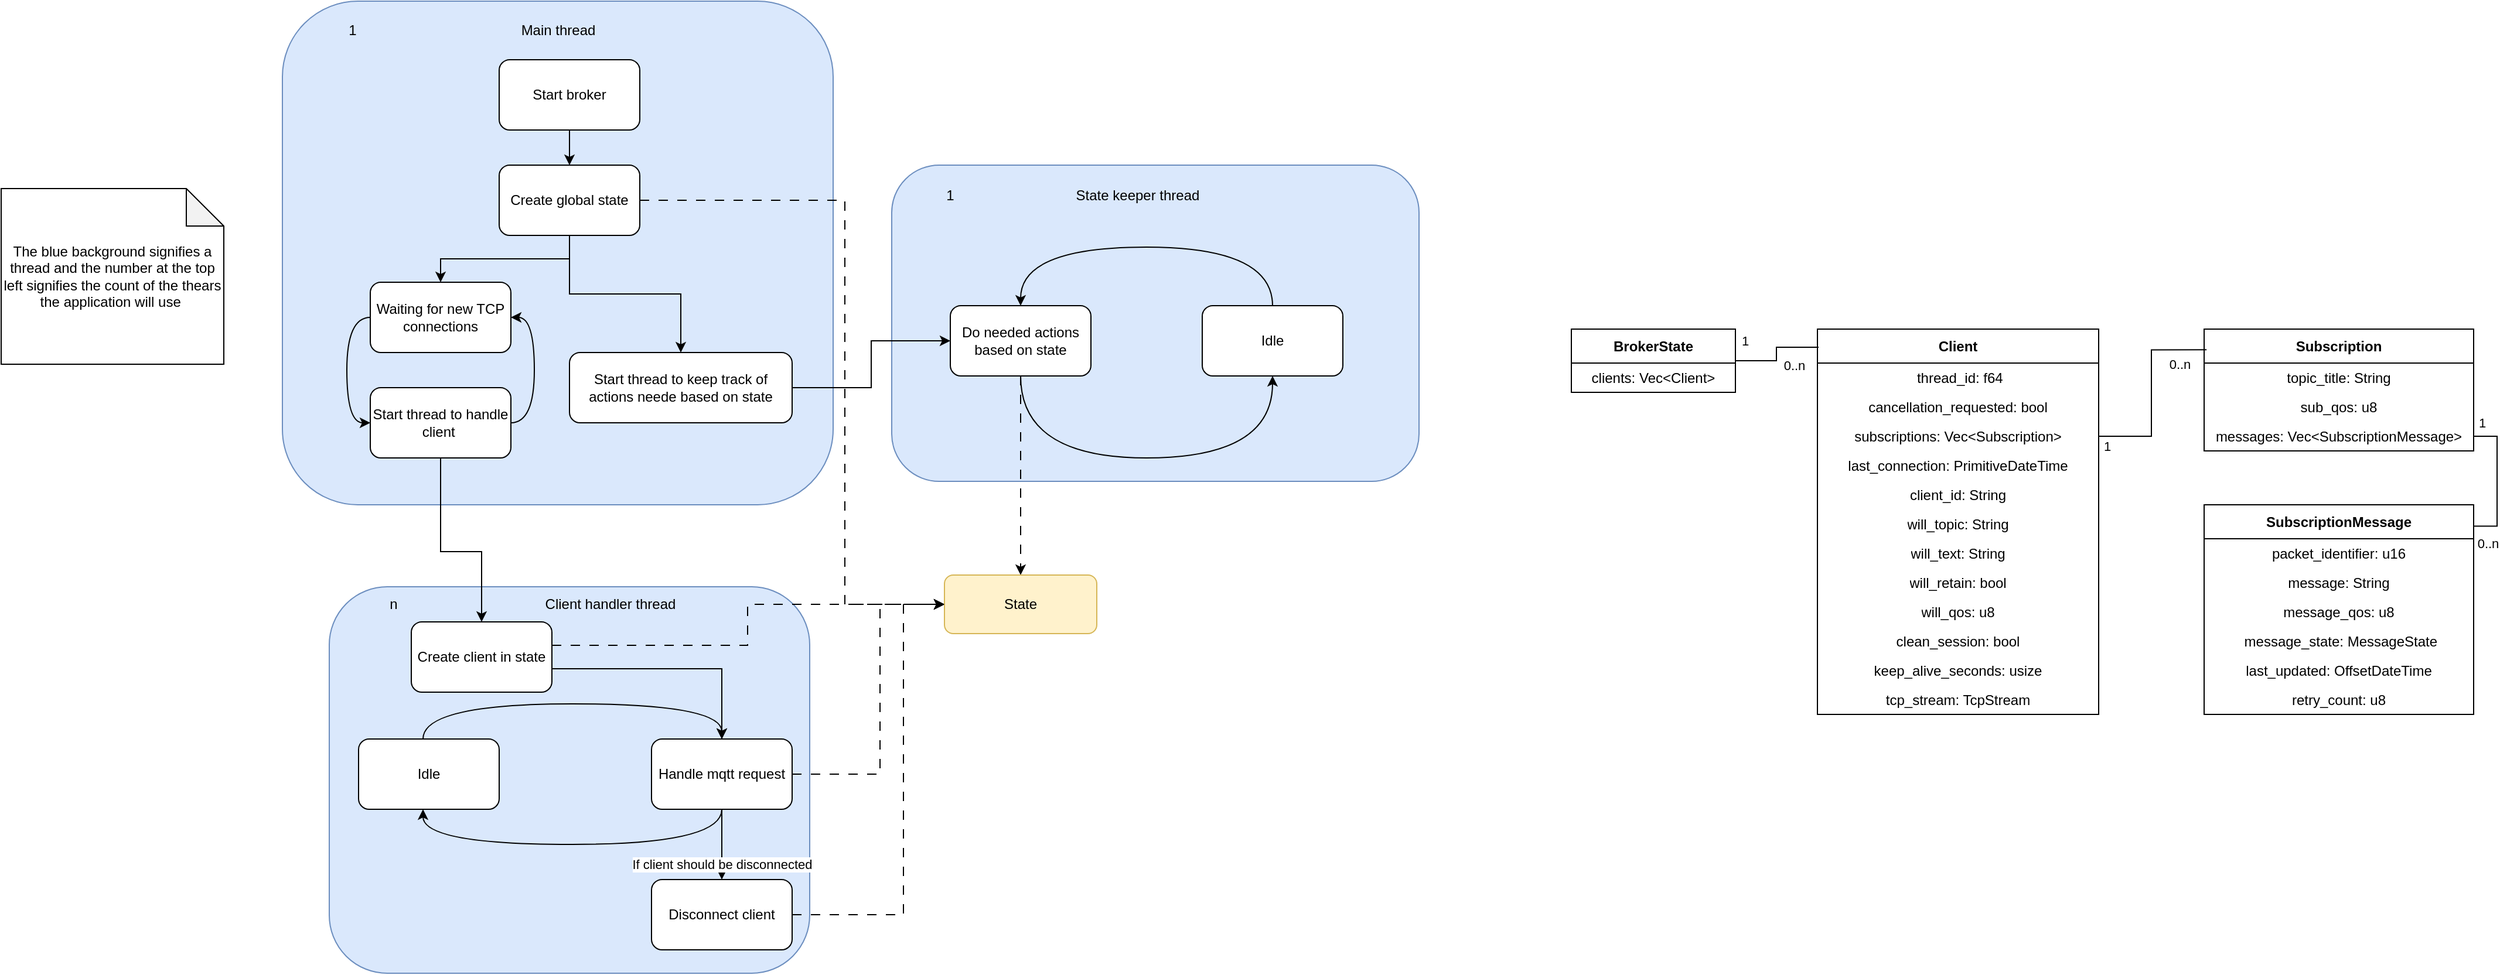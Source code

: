 <mxfile version="23.1.1" type="device">
  <diagram name="Side-1" id="M_6rrZ2diby-f0foozvZ">
    <mxGraphModel dx="2555" dy="2119" grid="1" gridSize="10" guides="1" tooltips="1" connect="1" arrows="1" fold="1" page="1" pageScale="1" pageWidth="827" pageHeight="1169" math="0" shadow="0">
      <root>
        <mxCell id="0" />
        <mxCell id="1" parent="0" />
        <mxCell id="9GyI2wmewtFSDXP9VZMQ-3" value="" style="rounded=1;whiteSpace=wrap;html=1;fillColor=#dae8fc;strokeColor=#6c8ebf;" parent="1" vertex="1">
          <mxGeometry x="120" y="-20" width="470" height="430" as="geometry" />
        </mxCell>
        <mxCell id="9GyI2wmewtFSDXP9VZMQ-2" value="" style="rounded=1;whiteSpace=wrap;html=1;fillColor=#dae8fc;strokeColor=#6c8ebf;" parent="1" vertex="1">
          <mxGeometry x="160" y="480" width="410" height="330" as="geometry" />
        </mxCell>
        <mxCell id="P2snbEfWk6xn78w6VL1k-24" style="edgeStyle=orthogonalEdgeStyle;rounded=0;orthogonalLoop=1;jettySize=auto;html=1;entryX=0;entryY=0.5;entryDx=0;entryDy=0;curved=1;exitX=0;exitY=0.5;exitDx=0;exitDy=0;" edge="1" parent="1" source="9GyI2wmewtFSDXP9VZMQ-1" target="9GyI2wmewtFSDXP9VZMQ-25">
          <mxGeometry relative="1" as="geometry" />
        </mxCell>
        <mxCell id="9GyI2wmewtFSDXP9VZMQ-1" value="Waiting for new TCP connections" style="rounded=1;whiteSpace=wrap;html=1;" parent="1" vertex="1">
          <mxGeometry x="195" y="220" width="120" height="60" as="geometry" />
        </mxCell>
        <mxCell id="9GyI2wmewtFSDXP9VZMQ-18" value="" style="rounded=1;whiteSpace=wrap;html=1;fillColor=#dae8fc;strokeColor=#6c8ebf;" parent="1" vertex="1">
          <mxGeometry x="640" y="120" width="450" height="270" as="geometry" />
        </mxCell>
        <mxCell id="9GyI2wmewtFSDXP9VZMQ-31" style="edgeStyle=orthogonalEdgeStyle;rounded=0;orthogonalLoop=1;jettySize=auto;html=1;curved=1;" parent="1" source="9GyI2wmewtFSDXP9VZMQ-19" target="9GyI2wmewtFSDXP9VZMQ-22" edge="1">
          <mxGeometry relative="1" as="geometry">
            <Array as="points">
              <mxPoint x="240" y="580" />
              <mxPoint x="495" y="580" />
            </Array>
          </mxGeometry>
        </mxCell>
        <mxCell id="9GyI2wmewtFSDXP9VZMQ-19" value="Idle" style="rounded=1;whiteSpace=wrap;html=1;" parent="1" vertex="1">
          <mxGeometry x="185" y="610" width="120" height="60" as="geometry" />
        </mxCell>
        <mxCell id="9GyI2wmewtFSDXP9VZMQ-20" value="The blue background signifies a thread and the number at the top left signifies the count of the thears the application will use&amp;nbsp;" style="shape=note;whiteSpace=wrap;html=1;backgroundOutline=1;darkOpacity=0.05;size=32;" parent="1" vertex="1">
          <mxGeometry x="-120" y="140" width="190" height="150" as="geometry" />
        </mxCell>
        <mxCell id="9GyI2wmewtFSDXP9VZMQ-30" style="edgeStyle=orthogonalEdgeStyle;rounded=0;orthogonalLoop=1;jettySize=auto;html=1;curved=1;" parent="1" source="9GyI2wmewtFSDXP9VZMQ-22" target="9GyI2wmewtFSDXP9VZMQ-19" edge="1">
          <mxGeometry relative="1" as="geometry">
            <Array as="points">
              <mxPoint x="495" y="700" />
              <mxPoint x="240" y="700" />
            </Array>
          </mxGeometry>
        </mxCell>
        <mxCell id="9GyI2wmewtFSDXP9VZMQ-34" style="edgeStyle=orthogonalEdgeStyle;rounded=0;orthogonalLoop=1;jettySize=auto;html=1;curved=1;" parent="1" source="9GyI2wmewtFSDXP9VZMQ-22" target="9GyI2wmewtFSDXP9VZMQ-33" edge="1">
          <mxGeometry relative="1" as="geometry" />
        </mxCell>
        <mxCell id="9GyI2wmewtFSDXP9VZMQ-35" value="If client should be disconnected" style="edgeLabel;html=1;align=center;verticalAlign=middle;resizable=0;points=[];" parent="9GyI2wmewtFSDXP9VZMQ-34" vertex="1" connectable="0">
          <mxGeometry x="-0.114" y="-2" relative="1" as="geometry">
            <mxPoint x="2" y="20" as="offset" />
          </mxGeometry>
        </mxCell>
        <mxCell id="P2snbEfWk6xn78w6VL1k-91" style="edgeStyle=orthogonalEdgeStyle;rounded=0;orthogonalLoop=1;jettySize=auto;html=1;dashed=1;dashPattern=8 8;" edge="1" parent="1" source="9GyI2wmewtFSDXP9VZMQ-22" target="P2snbEfWk6xn78w6VL1k-29">
          <mxGeometry relative="1" as="geometry">
            <Array as="points">
              <mxPoint x="630" y="640" />
              <mxPoint x="630" y="495" />
            </Array>
          </mxGeometry>
        </mxCell>
        <mxCell id="9GyI2wmewtFSDXP9VZMQ-22" value="Handle mqtt request" style="rounded=1;whiteSpace=wrap;html=1;" parent="1" vertex="1">
          <mxGeometry x="435" y="610" width="120" height="60" as="geometry" />
        </mxCell>
        <mxCell id="P2snbEfWk6xn78w6VL1k-20" style="edgeStyle=orthogonalEdgeStyle;rounded=0;orthogonalLoop=1;jettySize=auto;html=1;entryX=0.5;entryY=0;entryDx=0;entryDy=0;" edge="1" parent="1" source="9GyI2wmewtFSDXP9VZMQ-25" target="P2snbEfWk6xn78w6VL1k-19">
          <mxGeometry relative="1" as="geometry">
            <Array as="points">
              <mxPoint x="255" y="450" />
              <mxPoint x="290" y="450" />
            </Array>
          </mxGeometry>
        </mxCell>
        <mxCell id="P2snbEfWk6xn78w6VL1k-25" style="edgeStyle=orthogonalEdgeStyle;rounded=0;orthogonalLoop=1;jettySize=auto;html=1;entryX=1;entryY=0.5;entryDx=0;entryDy=0;curved=1;exitX=1;exitY=0.5;exitDx=0;exitDy=0;" edge="1" parent="1" source="9GyI2wmewtFSDXP9VZMQ-25" target="9GyI2wmewtFSDXP9VZMQ-1">
          <mxGeometry relative="1" as="geometry" />
        </mxCell>
        <mxCell id="9GyI2wmewtFSDXP9VZMQ-25" value="Start thread to handle client&amp;nbsp;" style="rounded=1;whiteSpace=wrap;html=1;" parent="1" vertex="1">
          <mxGeometry x="195" y="310" width="120" height="60" as="geometry" />
        </mxCell>
        <mxCell id="P2snbEfWk6xn78w6VL1k-92" style="edgeStyle=orthogonalEdgeStyle;rounded=0;orthogonalLoop=1;jettySize=auto;html=1;entryX=0;entryY=0.5;entryDx=0;entryDy=0;dashed=1;dashPattern=8 8;" edge="1" parent="1" source="9GyI2wmewtFSDXP9VZMQ-33" target="P2snbEfWk6xn78w6VL1k-29">
          <mxGeometry relative="1" as="geometry">
            <Array as="points">
              <mxPoint x="650" y="760" />
              <mxPoint x="650" y="495" />
            </Array>
          </mxGeometry>
        </mxCell>
        <mxCell id="9GyI2wmewtFSDXP9VZMQ-33" value="Disconnect client" style="rounded=1;whiteSpace=wrap;html=1;" parent="1" vertex="1">
          <mxGeometry x="435" y="730" width="120" height="60" as="geometry" />
        </mxCell>
        <mxCell id="9GyI2wmewtFSDXP9VZMQ-37" value="1" style="text;html=1;strokeColor=none;fillColor=none;align=center;verticalAlign=middle;whiteSpace=wrap;rounded=0;" parent="1" vertex="1">
          <mxGeometry x="150" y="-10" width="60" height="30" as="geometry" />
        </mxCell>
        <mxCell id="9GyI2wmewtFSDXP9VZMQ-38" value="n" style="text;html=1;strokeColor=none;fillColor=none;align=center;verticalAlign=middle;whiteSpace=wrap;rounded=0;" parent="1" vertex="1">
          <mxGeometry x="185" y="480" width="60" height="30" as="geometry" />
        </mxCell>
        <mxCell id="P2snbEfWk6xn78w6VL1k-33" style="edgeStyle=orthogonalEdgeStyle;rounded=0;orthogonalLoop=1;jettySize=auto;html=1;" edge="1" parent="1" source="P2snbEfWk6xn78w6VL1k-2" target="P2snbEfWk6xn78w6VL1k-32">
          <mxGeometry relative="1" as="geometry" />
        </mxCell>
        <mxCell id="P2snbEfWk6xn78w6VL1k-2" value="Start broker" style="rounded=1;whiteSpace=wrap;html=1;" vertex="1" parent="1">
          <mxGeometry x="305" y="30" width="120" height="60" as="geometry" />
        </mxCell>
        <mxCell id="P2snbEfWk6xn78w6VL1k-4" value="1" style="text;html=1;strokeColor=none;fillColor=none;align=center;verticalAlign=middle;whiteSpace=wrap;rounded=0;" vertex="1" parent="1">
          <mxGeometry x="660" y="131" width="60" height="30" as="geometry" />
        </mxCell>
        <mxCell id="P2snbEfWk6xn78w6VL1k-12" style="edgeStyle=orthogonalEdgeStyle;rounded=0;orthogonalLoop=1;jettySize=auto;html=1;entryX=0.5;entryY=1;entryDx=0;entryDy=0;curved=1;exitX=0.5;exitY=1;exitDx=0;exitDy=0;" edge="1" parent="1" source="P2snbEfWk6xn78w6VL1k-5" target="P2snbEfWk6xn78w6VL1k-10">
          <mxGeometry relative="1" as="geometry">
            <Array as="points">
              <mxPoint x="750" y="370" />
              <mxPoint x="965" y="370" />
            </Array>
          </mxGeometry>
        </mxCell>
        <mxCell id="P2snbEfWk6xn78w6VL1k-30" style="edgeStyle=orthogonalEdgeStyle;rounded=0;orthogonalLoop=1;jettySize=auto;html=1;dashed=1;dashPattern=8 8;" edge="1" parent="1" source="P2snbEfWk6xn78w6VL1k-5" target="P2snbEfWk6xn78w6VL1k-29">
          <mxGeometry relative="1" as="geometry" />
        </mxCell>
        <mxCell id="P2snbEfWk6xn78w6VL1k-5" value="Do needed actions based on state" style="rounded=1;whiteSpace=wrap;html=1;" vertex="1" parent="1">
          <mxGeometry x="690" y="240" width="120" height="60" as="geometry" />
        </mxCell>
        <mxCell id="P2snbEfWk6xn78w6VL1k-13" style="edgeStyle=orthogonalEdgeStyle;rounded=0;orthogonalLoop=1;jettySize=auto;html=1;entryX=0.5;entryY=0;entryDx=0;entryDy=0;curved=1;exitX=0.5;exitY=0;exitDx=0;exitDy=0;" edge="1" parent="1" source="P2snbEfWk6xn78w6VL1k-10" target="P2snbEfWk6xn78w6VL1k-5">
          <mxGeometry relative="1" as="geometry">
            <Array as="points">
              <mxPoint x="965" y="190" />
              <mxPoint x="750" y="190" />
            </Array>
          </mxGeometry>
        </mxCell>
        <mxCell id="P2snbEfWk6xn78w6VL1k-10" value="Idle" style="rounded=1;whiteSpace=wrap;html=1;" vertex="1" parent="1">
          <mxGeometry x="905" y="240" width="120" height="60" as="geometry" />
        </mxCell>
        <mxCell id="P2snbEfWk6xn78w6VL1k-26" style="edgeStyle=orthogonalEdgeStyle;rounded=0;orthogonalLoop=1;jettySize=auto;html=1;" edge="1" parent="1" source="P2snbEfWk6xn78w6VL1k-17" target="P2snbEfWk6xn78w6VL1k-5">
          <mxGeometry relative="1" as="geometry" />
        </mxCell>
        <mxCell id="P2snbEfWk6xn78w6VL1k-17" value="Start thread to keep track of actions neede based on state" style="rounded=1;whiteSpace=wrap;html=1;" vertex="1" parent="1">
          <mxGeometry x="365" y="280" width="190" height="60" as="geometry" />
        </mxCell>
        <mxCell id="P2snbEfWk6xn78w6VL1k-31" style="edgeStyle=orthogonalEdgeStyle;rounded=0;orthogonalLoop=1;jettySize=auto;html=1;dashed=1;dashPattern=8 8;" edge="1" parent="1" source="P2snbEfWk6xn78w6VL1k-19" target="P2snbEfWk6xn78w6VL1k-29">
          <mxGeometry relative="1" as="geometry">
            <Array as="points">
              <mxPoint x="517" y="530" />
              <mxPoint x="517" y="495" />
            </Array>
          </mxGeometry>
        </mxCell>
        <mxCell id="P2snbEfWk6xn78w6VL1k-38" style="edgeStyle=orthogonalEdgeStyle;rounded=0;orthogonalLoop=1;jettySize=auto;html=1;" edge="1" parent="1" source="P2snbEfWk6xn78w6VL1k-19" target="9GyI2wmewtFSDXP9VZMQ-22">
          <mxGeometry relative="1" as="geometry">
            <Array as="points">
              <mxPoint x="495" y="550" />
            </Array>
          </mxGeometry>
        </mxCell>
        <mxCell id="P2snbEfWk6xn78w6VL1k-19" value="Create client in state" style="rounded=1;whiteSpace=wrap;html=1;" vertex="1" parent="1">
          <mxGeometry x="230" y="510" width="120" height="60" as="geometry" />
        </mxCell>
        <mxCell id="P2snbEfWk6xn78w6VL1k-27" value="Main thread" style="text;html=1;strokeColor=none;fillColor=none;align=center;verticalAlign=middle;whiteSpace=wrap;rounded=0;" vertex="1" parent="1">
          <mxGeometry x="287.5" y="-10" width="135" height="30" as="geometry" />
        </mxCell>
        <mxCell id="P2snbEfWk6xn78w6VL1k-28" value="State keeper thread" style="text;html=1;strokeColor=none;fillColor=none;align=center;verticalAlign=middle;whiteSpace=wrap;rounded=0;" vertex="1" parent="1">
          <mxGeometry x="780" y="131" width="140" height="30" as="geometry" />
        </mxCell>
        <mxCell id="P2snbEfWk6xn78w6VL1k-29" value="State" style="rounded=1;whiteSpace=wrap;html=1;fillColor=#fff2cc;strokeColor=#d6b656;" vertex="1" parent="1">
          <mxGeometry x="685" y="470" width="130" height="50" as="geometry" />
        </mxCell>
        <mxCell id="P2snbEfWk6xn78w6VL1k-34" style="edgeStyle=orthogonalEdgeStyle;rounded=0;orthogonalLoop=1;jettySize=auto;html=1;" edge="1" parent="1" source="P2snbEfWk6xn78w6VL1k-32" target="9GyI2wmewtFSDXP9VZMQ-1">
          <mxGeometry relative="1" as="geometry" />
        </mxCell>
        <mxCell id="P2snbEfWk6xn78w6VL1k-35" style="edgeStyle=orthogonalEdgeStyle;rounded=0;orthogonalLoop=1;jettySize=auto;html=1;" edge="1" parent="1" source="P2snbEfWk6xn78w6VL1k-32" target="P2snbEfWk6xn78w6VL1k-17">
          <mxGeometry relative="1" as="geometry" />
        </mxCell>
        <mxCell id="P2snbEfWk6xn78w6VL1k-36" style="edgeStyle=orthogonalEdgeStyle;rounded=0;orthogonalLoop=1;jettySize=auto;html=1;dashed=1;dashPattern=8 8;" edge="1" parent="1" source="P2snbEfWk6xn78w6VL1k-32" target="P2snbEfWk6xn78w6VL1k-29">
          <mxGeometry relative="1" as="geometry">
            <Array as="points">
              <mxPoint x="600" y="150" />
              <mxPoint x="600" y="495" />
            </Array>
          </mxGeometry>
        </mxCell>
        <mxCell id="P2snbEfWk6xn78w6VL1k-32" value="Create global state" style="rounded=1;whiteSpace=wrap;html=1;" vertex="1" parent="1">
          <mxGeometry x="305" y="120" width="120" height="60" as="geometry" />
        </mxCell>
        <mxCell id="P2snbEfWk6xn78w6VL1k-37" value="Client handler thread" style="text;html=1;strokeColor=none;fillColor=none;align=center;verticalAlign=middle;whiteSpace=wrap;rounded=0;" vertex="1" parent="1">
          <mxGeometry x="340" y="480" width="120" height="30" as="geometry" />
        </mxCell>
        <mxCell id="P2snbEfWk6xn78w6VL1k-39" value="BrokerState" style="swimlane;fontStyle=1;align=center;verticalAlign=middle;childLayout=stackLayout;horizontal=1;startSize=29;horizontalStack=0;resizeParent=1;resizeParentMax=0;resizeLast=0;collapsible=0;marginBottom=0;html=1;whiteSpace=wrap;" vertex="1" parent="1">
          <mxGeometry x="1220" y="260" width="140" height="54" as="geometry" />
        </mxCell>
        <mxCell id="P2snbEfWk6xn78w6VL1k-40" value="clients: Vec&amp;lt;Client&amp;gt;" style="text;html=1;strokeColor=none;fillColor=none;align=center;verticalAlign=middle;spacingLeft=4;spacingRight=4;overflow=hidden;rotatable=0;points=[[0,0.5],[1,0.5]];portConstraint=eastwest;whiteSpace=wrap;" vertex="1" parent="P2snbEfWk6xn78w6VL1k-39">
          <mxGeometry y="29" width="140" height="25" as="geometry" />
        </mxCell>
        <mxCell id="P2snbEfWk6xn78w6VL1k-42" value="Client" style="swimlane;fontStyle=1;align=center;verticalAlign=middle;childLayout=stackLayout;horizontal=1;startSize=29;horizontalStack=0;resizeParent=1;resizeParentMax=0;resizeLast=0;collapsible=0;marginBottom=0;html=1;whiteSpace=wrap;" vertex="1" parent="1">
          <mxGeometry x="1430" y="260" width="240" height="329" as="geometry" />
        </mxCell>
        <mxCell id="P2snbEfWk6xn78w6VL1k-43" value="&amp;nbsp;thread_id: f64" style="text;html=1;strokeColor=none;fillColor=none;align=center;verticalAlign=middle;spacingLeft=4;spacingRight=4;overflow=hidden;rotatable=0;points=[[0,0.5],[1,0.5]];portConstraint=eastwest;whiteSpace=wrap;" vertex="1" parent="P2snbEfWk6xn78w6VL1k-42">
          <mxGeometry y="29" width="240" height="25" as="geometry" />
        </mxCell>
        <mxCell id="P2snbEfWk6xn78w6VL1k-46" value="cancellation_requested: bool" style="text;html=1;strokeColor=none;fillColor=none;align=center;verticalAlign=middle;spacingLeft=4;spacingRight=4;overflow=hidden;rotatable=0;points=[[0,0.5],[1,0.5]];portConstraint=eastwest;whiteSpace=wrap;" vertex="1" parent="P2snbEfWk6xn78w6VL1k-42">
          <mxGeometry y="54" width="240" height="25" as="geometry" />
        </mxCell>
        <mxCell id="P2snbEfWk6xn78w6VL1k-47" value="subscriptions: Vec&amp;lt;Subscription&amp;gt;" style="text;html=1;strokeColor=none;fillColor=none;align=center;verticalAlign=middle;spacingLeft=4;spacingRight=4;overflow=hidden;rotatable=0;points=[[0,0.5],[1,0.5]];portConstraint=eastwest;whiteSpace=wrap;" vertex="1" parent="P2snbEfWk6xn78w6VL1k-42">
          <mxGeometry y="79" width="240" height="25" as="geometry" />
        </mxCell>
        <mxCell id="P2snbEfWk6xn78w6VL1k-48" value="last_connection: PrimitiveDateTime" style="text;html=1;strokeColor=none;fillColor=none;align=center;verticalAlign=middle;spacingLeft=4;spacingRight=4;overflow=hidden;rotatable=0;points=[[0,0.5],[1,0.5]];portConstraint=eastwest;whiteSpace=wrap;" vertex="1" parent="P2snbEfWk6xn78w6VL1k-42">
          <mxGeometry y="104" width="240" height="25" as="geometry" />
        </mxCell>
        <mxCell id="P2snbEfWk6xn78w6VL1k-49" value="client_id: String" style="text;html=1;strokeColor=none;fillColor=none;align=center;verticalAlign=middle;spacingLeft=4;spacingRight=4;overflow=hidden;rotatable=0;points=[[0,0.5],[1,0.5]];portConstraint=eastwest;whiteSpace=wrap;" vertex="1" parent="P2snbEfWk6xn78w6VL1k-42">
          <mxGeometry y="129" width="240" height="25" as="geometry" />
        </mxCell>
        <mxCell id="P2snbEfWk6xn78w6VL1k-50" value="will_topic: String" style="text;html=1;strokeColor=none;fillColor=none;align=center;verticalAlign=middle;spacingLeft=4;spacingRight=4;overflow=hidden;rotatable=0;points=[[0,0.5],[1,0.5]];portConstraint=eastwest;whiteSpace=wrap;" vertex="1" parent="P2snbEfWk6xn78w6VL1k-42">
          <mxGeometry y="154" width="240" height="25" as="geometry" />
        </mxCell>
        <mxCell id="P2snbEfWk6xn78w6VL1k-51" value="will_text: String" style="text;html=1;strokeColor=none;fillColor=none;align=center;verticalAlign=middle;spacingLeft=4;spacingRight=4;overflow=hidden;rotatable=0;points=[[0,0.5],[1,0.5]];portConstraint=eastwest;whiteSpace=wrap;" vertex="1" parent="P2snbEfWk6xn78w6VL1k-42">
          <mxGeometry y="179" width="240" height="25" as="geometry" />
        </mxCell>
        <mxCell id="P2snbEfWk6xn78w6VL1k-52" value="will_retain: bool" style="text;html=1;strokeColor=none;fillColor=none;align=center;verticalAlign=middle;spacingLeft=4;spacingRight=4;overflow=hidden;rotatable=0;points=[[0,0.5],[1,0.5]];portConstraint=eastwest;whiteSpace=wrap;" vertex="1" parent="P2snbEfWk6xn78w6VL1k-42">
          <mxGeometry y="204" width="240" height="25" as="geometry" />
        </mxCell>
        <mxCell id="P2snbEfWk6xn78w6VL1k-53" value="will_qos: u8" style="text;html=1;strokeColor=none;fillColor=none;align=center;verticalAlign=middle;spacingLeft=4;spacingRight=4;overflow=hidden;rotatable=0;points=[[0,0.5],[1,0.5]];portConstraint=eastwest;whiteSpace=wrap;" vertex="1" parent="P2snbEfWk6xn78w6VL1k-42">
          <mxGeometry y="229" width="240" height="25" as="geometry" />
        </mxCell>
        <mxCell id="P2snbEfWk6xn78w6VL1k-55" value="clean_session: bool" style="text;html=1;strokeColor=none;fillColor=none;align=center;verticalAlign=middle;spacingLeft=4;spacingRight=4;overflow=hidden;rotatable=0;points=[[0,0.5],[1,0.5]];portConstraint=eastwest;whiteSpace=wrap;" vertex="1" parent="P2snbEfWk6xn78w6VL1k-42">
          <mxGeometry y="254" width="240" height="25" as="geometry" />
        </mxCell>
        <mxCell id="P2snbEfWk6xn78w6VL1k-56" value="keep_alive_seconds: usize" style="text;html=1;strokeColor=none;fillColor=none;align=center;verticalAlign=middle;spacingLeft=4;spacingRight=4;overflow=hidden;rotatable=0;points=[[0,0.5],[1,0.5]];portConstraint=eastwest;whiteSpace=wrap;" vertex="1" parent="P2snbEfWk6xn78w6VL1k-42">
          <mxGeometry y="279" width="240" height="25" as="geometry" />
        </mxCell>
        <mxCell id="P2snbEfWk6xn78w6VL1k-57" value="tcp_stream: TcpStream" style="text;html=1;strokeColor=none;fillColor=none;align=center;verticalAlign=middle;spacingLeft=4;spacingRight=4;overflow=hidden;rotatable=0;points=[[0,0.5],[1,0.5]];portConstraint=eastwest;whiteSpace=wrap;" vertex="1" parent="P2snbEfWk6xn78w6VL1k-42">
          <mxGeometry y="304" width="240" height="25" as="geometry" />
        </mxCell>
        <mxCell id="P2snbEfWk6xn78w6VL1k-64" style="edgeStyle=orthogonalEdgeStyle;rounded=0;orthogonalLoop=1;jettySize=auto;html=1;entryX=0.004;entryY=0.047;entryDx=0;entryDy=0;entryPerimeter=0;endArrow=none;endFill=0;" edge="1" parent="1" source="P2snbEfWk6xn78w6VL1k-39" target="P2snbEfWk6xn78w6VL1k-42">
          <mxGeometry relative="1" as="geometry" />
        </mxCell>
        <mxCell id="P2snbEfWk6xn78w6VL1k-66" value="1" style="edgeLabel;html=1;align=center;verticalAlign=middle;resizable=0;points=[];" vertex="1" connectable="0" parent="P2snbEfWk6xn78w6VL1k-64">
          <mxGeometry x="-0.804" relative="1" as="geometry">
            <mxPoint y="-17" as="offset" />
          </mxGeometry>
        </mxCell>
        <mxCell id="P2snbEfWk6xn78w6VL1k-67" value="0..n" style="edgeLabel;html=1;align=center;verticalAlign=middle;resizable=0;points=[];" vertex="1" connectable="0" parent="P2snbEfWk6xn78w6VL1k-64">
          <mxGeometry x="0.764" y="-1" relative="1" as="geometry">
            <mxPoint x="-11" y="14" as="offset" />
          </mxGeometry>
        </mxCell>
        <mxCell id="P2snbEfWk6xn78w6VL1k-68" value="Subscription" style="swimlane;fontStyle=1;align=center;verticalAlign=middle;childLayout=stackLayout;horizontal=1;startSize=29;horizontalStack=0;resizeParent=1;resizeParentMax=0;resizeLast=0;collapsible=0;marginBottom=0;html=1;whiteSpace=wrap;" vertex="1" parent="1">
          <mxGeometry x="1760" y="260" width="230" height="104" as="geometry" />
        </mxCell>
        <mxCell id="P2snbEfWk6xn78w6VL1k-69" value="topic_title: String" style="text;html=1;strokeColor=none;fillColor=none;align=center;verticalAlign=middle;spacingLeft=4;spacingRight=4;overflow=hidden;rotatable=0;points=[[0,0.5],[1,0.5]];portConstraint=eastwest;whiteSpace=wrap;" vertex="1" parent="P2snbEfWk6xn78w6VL1k-68">
          <mxGeometry y="29" width="230" height="25" as="geometry" />
        </mxCell>
        <mxCell id="P2snbEfWk6xn78w6VL1k-70" value="sub_qos: u8" style="text;html=1;strokeColor=none;fillColor=none;align=center;verticalAlign=middle;spacingLeft=4;spacingRight=4;overflow=hidden;rotatable=0;points=[[0,0.5],[1,0.5]];portConstraint=eastwest;whiteSpace=wrap;" vertex="1" parent="P2snbEfWk6xn78w6VL1k-68">
          <mxGeometry y="54" width="230" height="25" as="geometry" />
        </mxCell>
        <mxCell id="P2snbEfWk6xn78w6VL1k-71" value="messages: Vec&amp;lt;SubscriptionMessage&amp;gt;" style="text;html=1;strokeColor=none;fillColor=none;align=center;verticalAlign=middle;spacingLeft=4;spacingRight=4;overflow=hidden;rotatable=0;points=[[0,0.5],[1,0.5]];portConstraint=eastwest;whiteSpace=wrap;" vertex="1" parent="P2snbEfWk6xn78w6VL1k-68">
          <mxGeometry y="79" width="230" height="25" as="geometry" />
        </mxCell>
        <mxCell id="P2snbEfWk6xn78w6VL1k-75" value="SubscriptionMessage" style="swimlane;fontStyle=1;align=center;verticalAlign=middle;childLayout=stackLayout;horizontal=1;startSize=29;horizontalStack=0;resizeParent=1;resizeParentMax=0;resizeLast=0;collapsible=0;marginBottom=0;html=1;whiteSpace=wrap;" vertex="1" parent="1">
          <mxGeometry x="1760" y="410" width="230" height="179" as="geometry" />
        </mxCell>
        <mxCell id="P2snbEfWk6xn78w6VL1k-76" value="packet_identifier: u16" style="text;html=1;strokeColor=none;fillColor=none;align=center;verticalAlign=middle;spacingLeft=4;spacingRight=4;overflow=hidden;rotatable=0;points=[[0,0.5],[1,0.5]];portConstraint=eastwest;whiteSpace=wrap;" vertex="1" parent="P2snbEfWk6xn78w6VL1k-75">
          <mxGeometry y="29" width="230" height="25" as="geometry" />
        </mxCell>
        <mxCell id="P2snbEfWk6xn78w6VL1k-77" value="message: String" style="text;html=1;strokeColor=none;fillColor=none;align=center;verticalAlign=middle;spacingLeft=4;spacingRight=4;overflow=hidden;rotatable=0;points=[[0,0.5],[1,0.5]];portConstraint=eastwest;whiteSpace=wrap;" vertex="1" parent="P2snbEfWk6xn78w6VL1k-75">
          <mxGeometry y="54" width="230" height="25" as="geometry" />
        </mxCell>
        <mxCell id="P2snbEfWk6xn78w6VL1k-78" value="message_qos: u8" style="text;html=1;strokeColor=none;fillColor=none;align=center;verticalAlign=middle;spacingLeft=4;spacingRight=4;overflow=hidden;rotatable=0;points=[[0,0.5],[1,0.5]];portConstraint=eastwest;whiteSpace=wrap;" vertex="1" parent="P2snbEfWk6xn78w6VL1k-75">
          <mxGeometry y="79" width="230" height="25" as="geometry" />
        </mxCell>
        <mxCell id="P2snbEfWk6xn78w6VL1k-79" value="&amp;nbsp;message_state: MessageState" style="text;html=1;strokeColor=none;fillColor=none;align=center;verticalAlign=middle;spacingLeft=4;spacingRight=4;overflow=hidden;rotatable=0;points=[[0,0.5],[1,0.5]];portConstraint=eastwest;whiteSpace=wrap;" vertex="1" parent="P2snbEfWk6xn78w6VL1k-75">
          <mxGeometry y="104" width="230" height="25" as="geometry" />
        </mxCell>
        <mxCell id="P2snbEfWk6xn78w6VL1k-80" value="last_updated: OffsetDateTime" style="text;html=1;strokeColor=none;fillColor=none;align=center;verticalAlign=middle;spacingLeft=4;spacingRight=4;overflow=hidden;rotatable=0;points=[[0,0.5],[1,0.5]];portConstraint=eastwest;whiteSpace=wrap;" vertex="1" parent="P2snbEfWk6xn78w6VL1k-75">
          <mxGeometry y="129" width="230" height="25" as="geometry" />
        </mxCell>
        <mxCell id="P2snbEfWk6xn78w6VL1k-81" value="retry_count: u8" style="text;html=1;strokeColor=none;fillColor=none;align=center;verticalAlign=middle;spacingLeft=4;spacingRight=4;overflow=hidden;rotatable=0;points=[[0,0.5],[1,0.5]];portConstraint=eastwest;whiteSpace=wrap;" vertex="1" parent="P2snbEfWk6xn78w6VL1k-75">
          <mxGeometry y="154" width="230" height="25" as="geometry" />
        </mxCell>
        <mxCell id="P2snbEfWk6xn78w6VL1k-85" style="edgeStyle=orthogonalEdgeStyle;rounded=0;orthogonalLoop=1;jettySize=auto;html=1;entryX=0.009;entryY=0.17;entryDx=0;entryDy=0;entryPerimeter=0;endArrow=none;endFill=0;" edge="1" parent="1" source="P2snbEfWk6xn78w6VL1k-47" target="P2snbEfWk6xn78w6VL1k-68">
          <mxGeometry relative="1" as="geometry" />
        </mxCell>
        <mxCell id="P2snbEfWk6xn78w6VL1k-86" value="1" style="edgeLabel;html=1;align=center;verticalAlign=middle;resizable=0;points=[];" vertex="1" connectable="0" parent="P2snbEfWk6xn78w6VL1k-85">
          <mxGeometry x="-0.918" y="-1" relative="1" as="geometry">
            <mxPoint y="7" as="offset" />
          </mxGeometry>
        </mxCell>
        <mxCell id="P2snbEfWk6xn78w6VL1k-87" value="0..n" style="edgeLabel;html=1;align=center;verticalAlign=middle;resizable=0;points=[];" vertex="1" connectable="0" parent="P2snbEfWk6xn78w6VL1k-85">
          <mxGeometry x="0.874" y="1" relative="1" as="geometry">
            <mxPoint x="-13" y="13" as="offset" />
          </mxGeometry>
        </mxCell>
        <mxCell id="P2snbEfWk6xn78w6VL1k-88" style="edgeStyle=orthogonalEdgeStyle;rounded=0;orthogonalLoop=1;jettySize=auto;html=1;entryX=1.001;entryY=0.102;entryDx=0;entryDy=0;entryPerimeter=0;exitX=1;exitY=0.5;exitDx=0;exitDy=0;endArrow=none;endFill=0;" edge="1" parent="1" source="P2snbEfWk6xn78w6VL1k-71" target="P2snbEfWk6xn78w6VL1k-75">
          <mxGeometry relative="1" as="geometry" />
        </mxCell>
        <mxCell id="P2snbEfWk6xn78w6VL1k-89" value="1" style="edgeLabel;html=1;align=center;verticalAlign=middle;resizable=0;points=[];" vertex="1" connectable="0" parent="P2snbEfWk6xn78w6VL1k-88">
          <mxGeometry x="-0.877" relative="1" as="geometry">
            <mxPoint y="-12" as="offset" />
          </mxGeometry>
        </mxCell>
        <mxCell id="P2snbEfWk6xn78w6VL1k-90" value="0..n" style="edgeLabel;html=1;align=center;verticalAlign=middle;resizable=0;points=[];" vertex="1" connectable="0" parent="P2snbEfWk6xn78w6VL1k-88">
          <mxGeometry x="0.801" relative="1" as="geometry">
            <mxPoint y="14" as="offset" />
          </mxGeometry>
        </mxCell>
      </root>
    </mxGraphModel>
  </diagram>
</mxfile>
